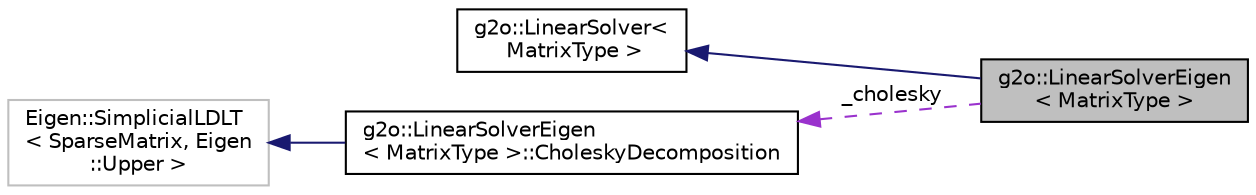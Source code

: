 digraph "g2o::LinearSolverEigen&lt; MatrixType &gt;"
{
  edge [fontname="Helvetica",fontsize="10",labelfontname="Helvetica",labelfontsize="10"];
  node [fontname="Helvetica",fontsize="10",shape=record];
  rankdir="LR";
  Node1 [label="g2o::LinearSolverEigen\l\< MatrixType \>",height=0.2,width=0.4,color="black", fillcolor="grey75", style="filled", fontcolor="black"];
  Node2 -> Node1 [dir="back",color="midnightblue",fontsize="10",style="solid"];
  Node2 [label="g2o::LinearSolver\<\l MatrixType \>",height=0.2,width=0.4,color="black", fillcolor="white", style="filled",URL="$classg2o_1_1LinearSolver.html",tooltip="basic solver for Ax = b "];
  Node3 -> Node1 [dir="back",color="darkorchid3",fontsize="10",style="dashed",label=" _cholesky" ];
  Node3 [label="g2o::LinearSolverEigen\l\< MatrixType \>::CholeskyDecomposition",height=0.2,width=0.4,color="black", fillcolor="white", style="filled",URL="$classg2o_1_1LinearSolverEigen_1_1CholeskyDecomposition.html",tooltip="Sub-classing Eigen&#39;s SimplicialLDLT to perform ordering with a given ordering. "];
  Node4 -> Node3 [dir="back",color="midnightblue",fontsize="10",style="solid"];
  Node4 [label="Eigen::SimplicialLDLT\l\< SparseMatrix, Eigen\l::Upper \>",height=0.2,width=0.4,color="grey75", fillcolor="white", style="filled"];
}
